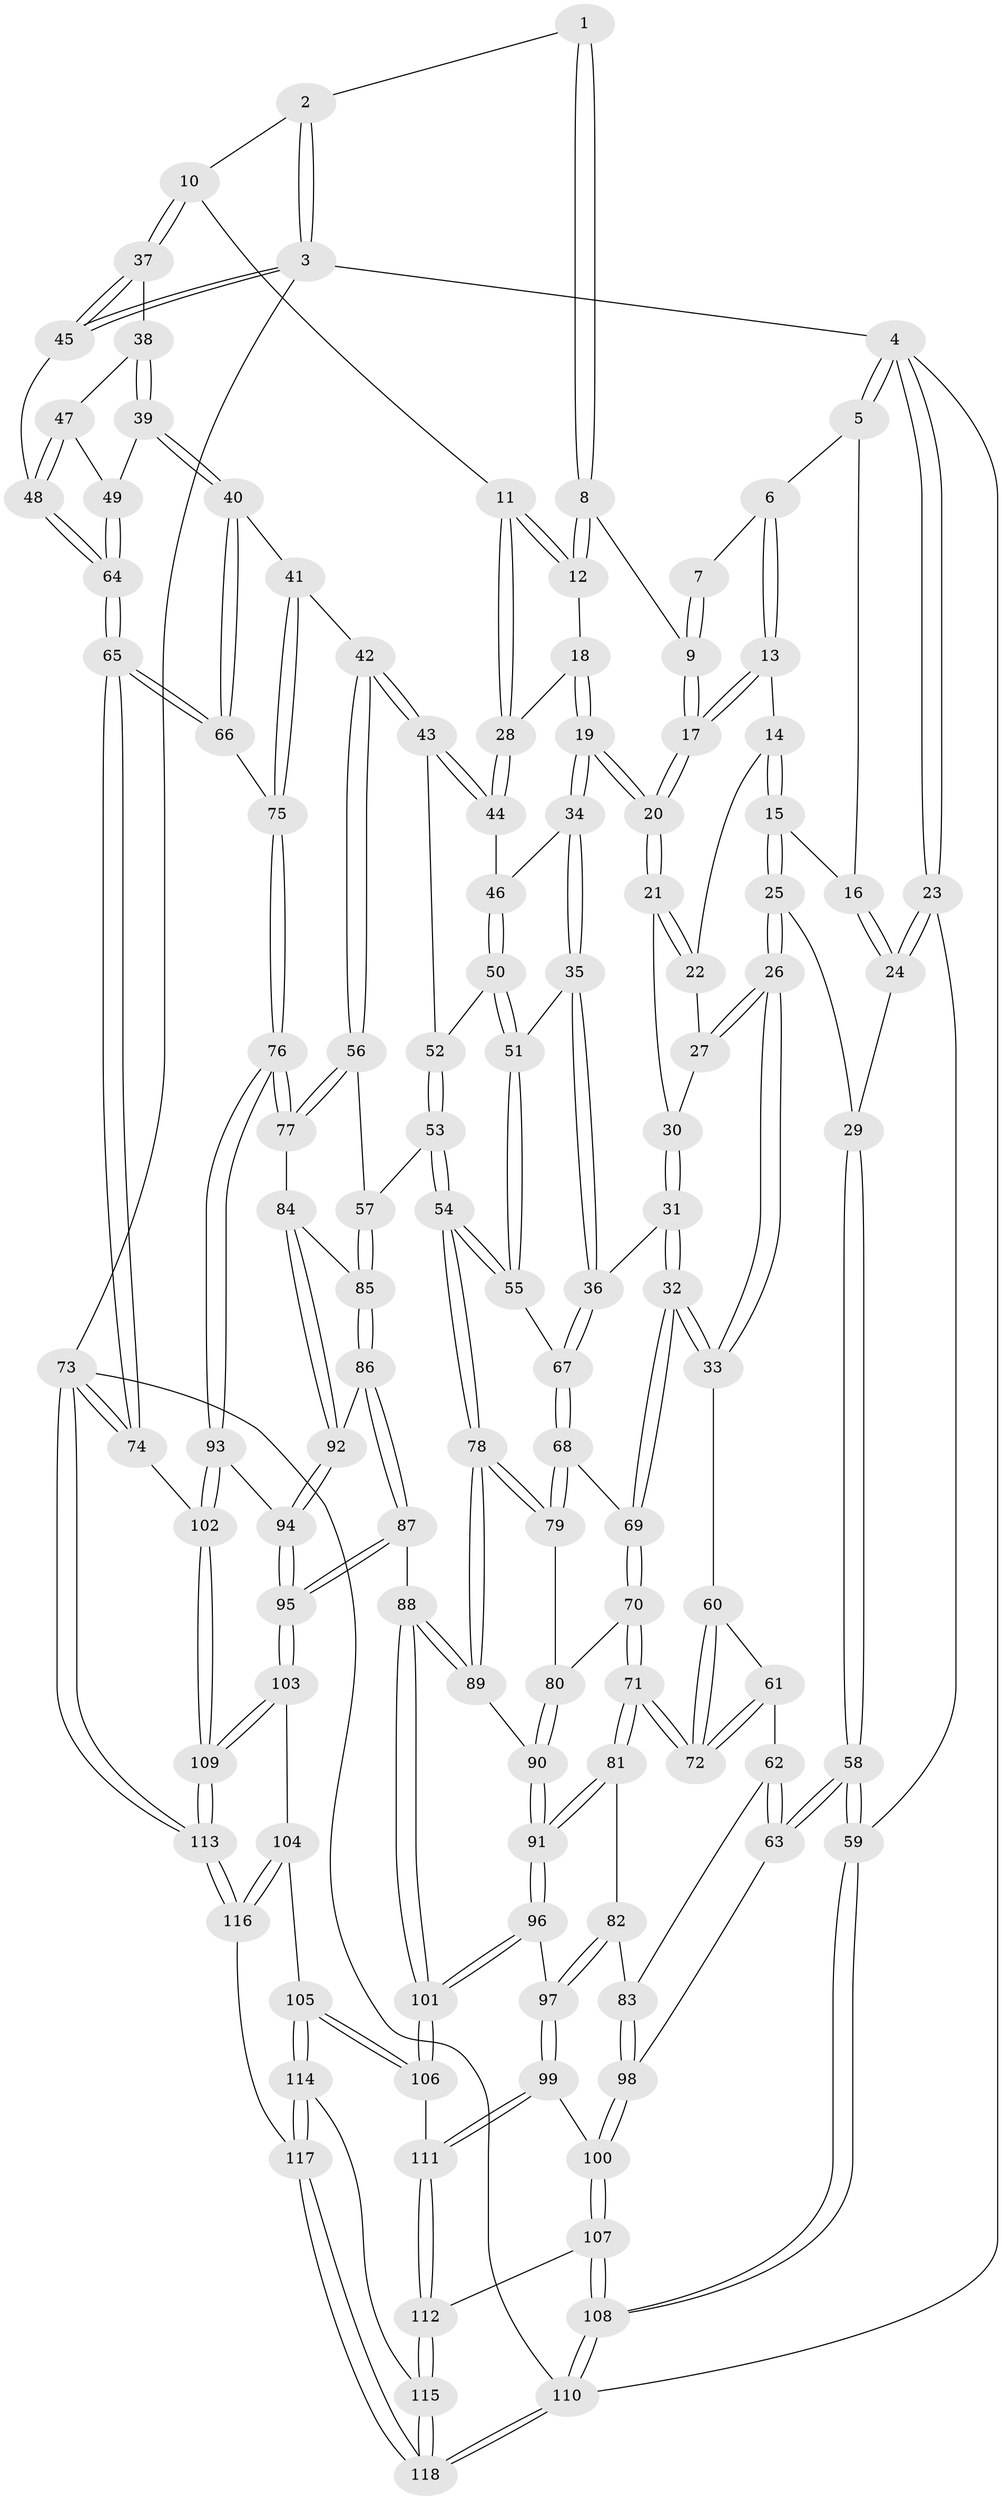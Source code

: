 // Generated by graph-tools (version 1.1) at 2025/17/03/09/25 04:17:20]
// undirected, 118 vertices, 292 edges
graph export_dot {
graph [start="1"]
  node [color=gray90,style=filled];
  1 [pos="+0.7256124361597684+0"];
  2 [pos="+0.9303098529109505+0"];
  3 [pos="+1+0"];
  4 [pos="+0+0"];
  5 [pos="+0.2678306304906504+0"];
  6 [pos="+0.31313931637154785+0"];
  7 [pos="+0.4040592527987419+0"];
  8 [pos="+0.6546767934117521+0.054070502185300046"];
  9 [pos="+0.5697034606635114+0.09371312001101388"];
  10 [pos="+0.7974849596261703+0.20379043034183222"];
  11 [pos="+0.7973335633711279+0.2037901788026783"];
  12 [pos="+0.6644764857872391+0.08515796848658733"];
  13 [pos="+0.3255992412017173+0"];
  14 [pos="+0.27847843010358037+0.0406328525330473"];
  15 [pos="+0.12749713198207355+0.1668478287016587"];
  16 [pos="+0.06862843927921722+0.11803052955543632"];
  17 [pos="+0.47318387335889234+0.16213890629913427"];
  18 [pos="+0.6255710332129562+0.18479323887698781"];
  19 [pos="+0.4883822314105945+0.20695971707302807"];
  20 [pos="+0.47579782840088247+0.19202734498030313"];
  21 [pos="+0.4479197683963144+0.202686691225022"];
  22 [pos="+0.2741019660409119+0.15355404279995433"];
  23 [pos="+0+0.1379875437126322"];
  24 [pos="+0+0.14612165685365658"];
  25 [pos="+0.17024237223966465+0.28103296899949154"];
  26 [pos="+0.18066274017223385+0.28452732493897126"];
  27 [pos="+0.2603358225627708+0.21102876539508592"];
  28 [pos="+0.6973612468652703+0.2510824814732401"];
  29 [pos="+0.14249574112599633+0.28888539589509116"];
  30 [pos="+0.37138954528099716+0.24387617028704414"];
  31 [pos="+0.33306821025752914+0.3628133583727622"];
  32 [pos="+0.32101420401039366+0.37012493381005906"];
  33 [pos="+0.20164387835027017+0.31655507435533303"];
  34 [pos="+0.4973303003275112+0.23666205704583948"];
  35 [pos="+0.4833419909712121+0.28674127794005183"];
  36 [pos="+0.45023540070567364+0.36183681905072484"];
  37 [pos="+0.8005104031182948+0.20605057756224904"];
  38 [pos="+0.820792223076257+0.22262886311323912"];
  39 [pos="+0.84511909927313+0.30320299294008035"];
  40 [pos="+0.8194645515529903+0.37867014708937324"];
  41 [pos="+0.7666870707202476+0.411646582800094"];
  42 [pos="+0.7402881992030051+0.4178069546119941"];
  43 [pos="+0.6851499874980143+0.33265148860645183"];
  44 [pos="+0.6758689326019035+0.28768346123528643"];
  45 [pos="+1+0"];
  46 [pos="+0.5839486255397383+0.2936912371821849"];
  47 [pos="+0.9035790780996732+0.20108021340146148"];
  48 [pos="+1+0.034475797884969406"];
  49 [pos="+0.9865302291258907+0.3298297903167041"];
  50 [pos="+0.5829198278722716+0.34991345079074876"];
  51 [pos="+0.5622799507727189+0.3822444608915835"];
  52 [pos="+0.6266327545867457+0.36859353525304644"];
  53 [pos="+0.6157361099014478+0.49155785365660126"];
  54 [pos="+0.6070771418085156+0.4921624231647754"];
  55 [pos="+0.5404637810152334+0.4563149344928268"];
  56 [pos="+0.7151594945221394+0.4487932816940903"];
  57 [pos="+0.6206162090477167+0.4921208352381053"];
  58 [pos="+0+0.4873808719073738"];
  59 [pos="+0+0.4922338509145489"];
  60 [pos="+0.18770469344009144+0.3833240240383272"];
  61 [pos="+0.130952535707514+0.4533634630320252"];
  62 [pos="+0.07307112808940654+0.47708017157655347"];
  63 [pos="+0+0.49562259402209935"];
  64 [pos="+1+0.38868866162038396"];
  65 [pos="+1+0.4710814383467612"];
  66 [pos="+0.9990534340559175+0.5094714821886042"];
  67 [pos="+0.4968977093568993+0.4532608336977614"];
  68 [pos="+0.4712383618351667+0.4752014500403417"];
  69 [pos="+0.324480752271267+0.4620673886515247"];
  70 [pos="+0.3020638741715612+0.5003369839571814"];
  71 [pos="+0.2675053672354786+0.542874001966344"];
  72 [pos="+0.2516578823430092+0.5238902769031453"];
  73 [pos="+1+1"];
  74 [pos="+1+0.6726440810953017"];
  75 [pos="+0.885046754012151+0.5847590660920393"];
  76 [pos="+0.8800208336016397+0.5903260056566264"];
  77 [pos="+0.7746830945452321+0.5596552545909111"];
  78 [pos="+0.5613122597132445+0.5888879113274323"];
  79 [pos="+0.45192330717312984+0.5391403599549032"];
  80 [pos="+0.4469582507342731+0.5478278757569139"];
  81 [pos="+0.2671757844751297+0.5445977509541958"];
  82 [pos="+0.25022743794124525+0.561288529711558"];
  83 [pos="+0.23364650359670333+0.5694201643644696"];
  84 [pos="+0.7027098123511495+0.600099938015189"];
  85 [pos="+0.6327047821459919+0.5121150903431291"];
  86 [pos="+0.6319876979488577+0.6358824915642652"];
  87 [pos="+0.6063877968875852+0.6605797835723096"];
  88 [pos="+0.5551123645175235+0.63276671109598"];
  89 [pos="+0.5538707603536871+0.6240162076336603"];
  90 [pos="+0.4380967363590756+0.5775355525716"];
  91 [pos="+0.3959480233161595+0.6299858460440845"];
  92 [pos="+0.7023093192215073+0.6034415816551004"];
  93 [pos="+0.8715112107253931+0.6253080044111001"];
  94 [pos="+0.733568384226739+0.6950151570984133"];
  95 [pos="+0.6829646152432284+0.7978709177866203"];
  96 [pos="+0.4119370795064718+0.7155914990701492"];
  97 [pos="+0.27399249580733454+0.6511679330735551"];
  98 [pos="+0.15327430683553248+0.6352121607197835"];
  99 [pos="+0.259669979709585+0.7924643590429256"];
  100 [pos="+0.15115132355418143+0.6895193090803966"];
  101 [pos="+0.42568169323995203+0.7607490453597118"];
  102 [pos="+0.9058015095354105+0.7327336059720294"];
  103 [pos="+0.6827567894408089+0.8009356469841781"];
  104 [pos="+0.5879741725467988+0.844316345954398"];
  105 [pos="+0.43356882393261553+0.8203456867486828"];
  106 [pos="+0.421272282261747+0.8049814239033732"];
  107 [pos="+0+0.9133161008416509"];
  108 [pos="+0+0.9617348973139077"];
  109 [pos="+0.8589808909538166+0.9018751703404321"];
  110 [pos="+0+1"];
  111 [pos="+0.26421322188434737+0.7994752940388683"];
  112 [pos="+0.1822213838344743+0.8883415447897247"];
  113 [pos="+1+1"];
  114 [pos="+0.4326152485522797+0.8250080726765407"];
  115 [pos="+0.2966396097822045+1"];
  116 [pos="+0.6292428074833893+1"];
  117 [pos="+0.5465611858382273+1"];
  118 [pos="+0.29766978008862865+1"];
  1 -- 2;
  1 -- 8;
  1 -- 8;
  2 -- 3;
  2 -- 3;
  2 -- 10;
  3 -- 4;
  3 -- 45;
  3 -- 45;
  3 -- 73;
  4 -- 5;
  4 -- 5;
  4 -- 23;
  4 -- 23;
  4 -- 110;
  5 -- 6;
  5 -- 16;
  6 -- 7;
  6 -- 13;
  6 -- 13;
  7 -- 9;
  7 -- 9;
  8 -- 9;
  8 -- 12;
  8 -- 12;
  9 -- 17;
  9 -- 17;
  10 -- 11;
  10 -- 37;
  10 -- 37;
  11 -- 12;
  11 -- 12;
  11 -- 28;
  11 -- 28;
  12 -- 18;
  13 -- 14;
  13 -- 17;
  13 -- 17;
  14 -- 15;
  14 -- 15;
  14 -- 22;
  15 -- 16;
  15 -- 25;
  15 -- 25;
  16 -- 24;
  16 -- 24;
  17 -- 20;
  17 -- 20;
  18 -- 19;
  18 -- 19;
  18 -- 28;
  19 -- 20;
  19 -- 20;
  19 -- 34;
  19 -- 34;
  20 -- 21;
  20 -- 21;
  21 -- 22;
  21 -- 22;
  21 -- 30;
  22 -- 27;
  23 -- 24;
  23 -- 24;
  23 -- 59;
  24 -- 29;
  25 -- 26;
  25 -- 26;
  25 -- 29;
  26 -- 27;
  26 -- 27;
  26 -- 33;
  26 -- 33;
  27 -- 30;
  28 -- 44;
  28 -- 44;
  29 -- 58;
  29 -- 58;
  30 -- 31;
  30 -- 31;
  31 -- 32;
  31 -- 32;
  31 -- 36;
  32 -- 33;
  32 -- 33;
  32 -- 69;
  32 -- 69;
  33 -- 60;
  34 -- 35;
  34 -- 35;
  34 -- 46;
  35 -- 36;
  35 -- 36;
  35 -- 51;
  36 -- 67;
  36 -- 67;
  37 -- 38;
  37 -- 45;
  37 -- 45;
  38 -- 39;
  38 -- 39;
  38 -- 47;
  39 -- 40;
  39 -- 40;
  39 -- 49;
  40 -- 41;
  40 -- 66;
  40 -- 66;
  41 -- 42;
  41 -- 75;
  41 -- 75;
  42 -- 43;
  42 -- 43;
  42 -- 56;
  42 -- 56;
  43 -- 44;
  43 -- 44;
  43 -- 52;
  44 -- 46;
  45 -- 48;
  46 -- 50;
  46 -- 50;
  47 -- 48;
  47 -- 48;
  47 -- 49;
  48 -- 64;
  48 -- 64;
  49 -- 64;
  49 -- 64;
  50 -- 51;
  50 -- 51;
  50 -- 52;
  51 -- 55;
  51 -- 55;
  52 -- 53;
  52 -- 53;
  53 -- 54;
  53 -- 54;
  53 -- 57;
  54 -- 55;
  54 -- 55;
  54 -- 78;
  54 -- 78;
  55 -- 67;
  56 -- 57;
  56 -- 77;
  56 -- 77;
  57 -- 85;
  57 -- 85;
  58 -- 59;
  58 -- 59;
  58 -- 63;
  58 -- 63;
  59 -- 108;
  59 -- 108;
  60 -- 61;
  60 -- 72;
  60 -- 72;
  61 -- 62;
  61 -- 72;
  61 -- 72;
  62 -- 63;
  62 -- 63;
  62 -- 83;
  63 -- 98;
  64 -- 65;
  64 -- 65;
  65 -- 66;
  65 -- 66;
  65 -- 74;
  65 -- 74;
  66 -- 75;
  67 -- 68;
  67 -- 68;
  68 -- 69;
  68 -- 79;
  68 -- 79;
  69 -- 70;
  69 -- 70;
  70 -- 71;
  70 -- 71;
  70 -- 80;
  71 -- 72;
  71 -- 72;
  71 -- 81;
  71 -- 81;
  73 -- 74;
  73 -- 74;
  73 -- 113;
  73 -- 113;
  73 -- 110;
  74 -- 102;
  75 -- 76;
  75 -- 76;
  76 -- 77;
  76 -- 77;
  76 -- 93;
  76 -- 93;
  77 -- 84;
  78 -- 79;
  78 -- 79;
  78 -- 89;
  78 -- 89;
  79 -- 80;
  80 -- 90;
  80 -- 90;
  81 -- 82;
  81 -- 91;
  81 -- 91;
  82 -- 83;
  82 -- 97;
  82 -- 97;
  83 -- 98;
  83 -- 98;
  84 -- 85;
  84 -- 92;
  84 -- 92;
  85 -- 86;
  85 -- 86;
  86 -- 87;
  86 -- 87;
  86 -- 92;
  87 -- 88;
  87 -- 95;
  87 -- 95;
  88 -- 89;
  88 -- 89;
  88 -- 101;
  88 -- 101;
  89 -- 90;
  90 -- 91;
  90 -- 91;
  91 -- 96;
  91 -- 96;
  92 -- 94;
  92 -- 94;
  93 -- 94;
  93 -- 102;
  93 -- 102;
  94 -- 95;
  94 -- 95;
  95 -- 103;
  95 -- 103;
  96 -- 97;
  96 -- 101;
  96 -- 101;
  97 -- 99;
  97 -- 99;
  98 -- 100;
  98 -- 100;
  99 -- 100;
  99 -- 111;
  99 -- 111;
  100 -- 107;
  100 -- 107;
  101 -- 106;
  101 -- 106;
  102 -- 109;
  102 -- 109;
  103 -- 104;
  103 -- 109;
  103 -- 109;
  104 -- 105;
  104 -- 116;
  104 -- 116;
  105 -- 106;
  105 -- 106;
  105 -- 114;
  105 -- 114;
  106 -- 111;
  107 -- 108;
  107 -- 108;
  107 -- 112;
  108 -- 110;
  108 -- 110;
  109 -- 113;
  109 -- 113;
  110 -- 118;
  110 -- 118;
  111 -- 112;
  111 -- 112;
  112 -- 115;
  112 -- 115;
  113 -- 116;
  113 -- 116;
  114 -- 115;
  114 -- 117;
  114 -- 117;
  115 -- 118;
  115 -- 118;
  116 -- 117;
  117 -- 118;
  117 -- 118;
}
